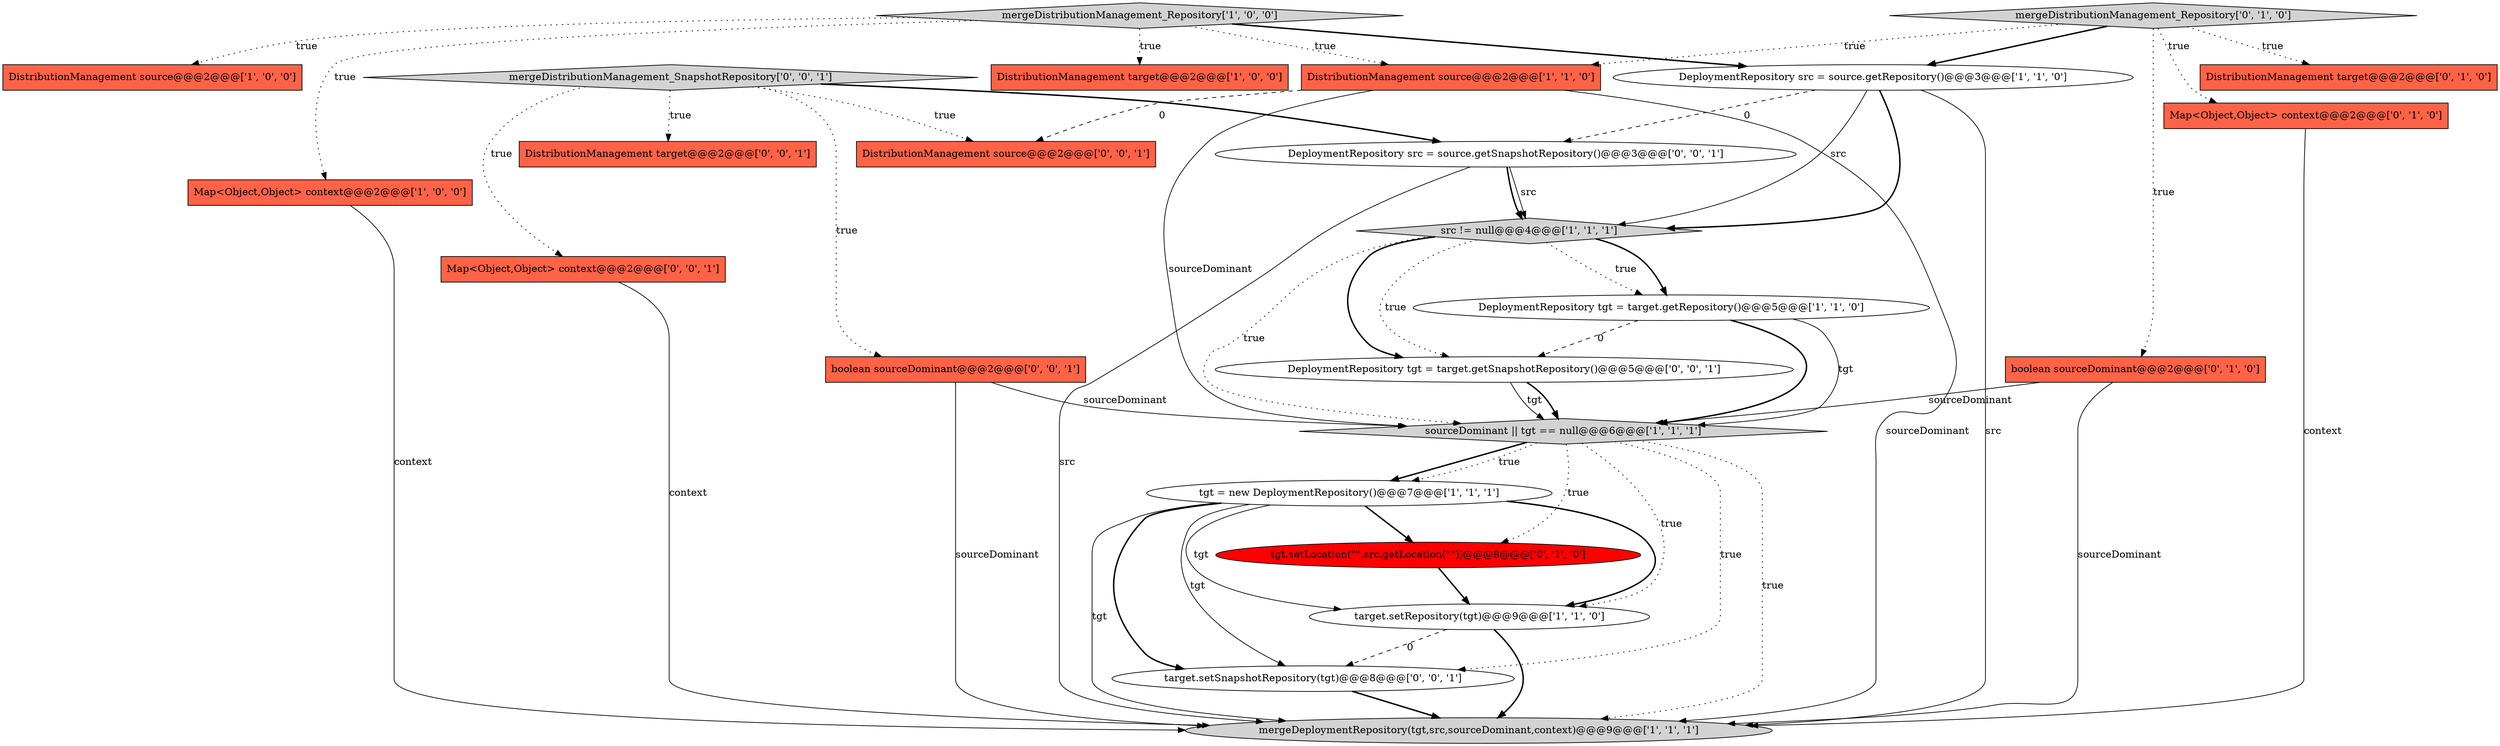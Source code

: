 digraph {
5 [style = filled, label = "DistributionManagement source@@@2@@@['1', '0', '0']", fillcolor = tomato, shape = box image = "AAA0AAABBB1BBB"];
7 [style = filled, label = "mergeDistributionManagement_Repository['1', '0', '0']", fillcolor = lightgray, shape = diamond image = "AAA0AAABBB1BBB"];
21 [style = filled, label = "boolean sourceDominant@@@2@@@['0', '0', '1']", fillcolor = tomato, shape = box image = "AAA0AAABBB3BBB"];
11 [style = filled, label = "target.setRepository(tgt)@@@9@@@['1', '1', '0']", fillcolor = white, shape = ellipse image = "AAA0AAABBB1BBB"];
13 [style = filled, label = "Map<Object,Object> context@@@2@@@['0', '1', '0']", fillcolor = tomato, shape = box image = "AAA0AAABBB2BBB"];
20 [style = filled, label = "DeploymentRepository src = source.getSnapshotRepository()@@@3@@@['0', '0', '1']", fillcolor = white, shape = ellipse image = "AAA0AAABBB3BBB"];
22 [style = filled, label = "mergeDistributionManagement_SnapshotRepository['0', '0', '1']", fillcolor = lightgray, shape = diamond image = "AAA0AAABBB3BBB"];
23 [style = filled, label = "DeploymentRepository tgt = target.getSnapshotRepository()@@@5@@@['0', '0', '1']", fillcolor = white, shape = ellipse image = "AAA0AAABBB3BBB"];
6 [style = filled, label = "sourceDominant || tgt == null@@@6@@@['1', '1', '1']", fillcolor = lightgray, shape = diamond image = "AAA0AAABBB1BBB"];
12 [style = filled, label = "DistributionManagement target@@@2@@@['0', '1', '0']", fillcolor = tomato, shape = box image = "AAA0AAABBB2BBB"];
0 [style = filled, label = "src != null@@@4@@@['1', '1', '1']", fillcolor = lightgray, shape = diamond image = "AAA0AAABBB1BBB"];
17 [style = filled, label = "target.setSnapshotRepository(tgt)@@@8@@@['0', '0', '1']", fillcolor = white, shape = ellipse image = "AAA0AAABBB3BBB"];
18 [style = filled, label = "DistributionManagement target@@@2@@@['0', '0', '1']", fillcolor = tomato, shape = box image = "AAA0AAABBB3BBB"];
3 [style = filled, label = "DeploymentRepository src = source.getRepository()@@@3@@@['1', '1', '0']", fillcolor = white, shape = ellipse image = "AAA0AAABBB1BBB"];
9 [style = filled, label = "DistributionManagement source@@@2@@@['1', '1', '0']", fillcolor = tomato, shape = box image = "AAA0AAABBB1BBB"];
2 [style = filled, label = "tgt = new DeploymentRepository()@@@7@@@['1', '1', '1']", fillcolor = white, shape = ellipse image = "AAA0AAABBB1BBB"];
14 [style = filled, label = "boolean sourceDominant@@@2@@@['0', '1', '0']", fillcolor = tomato, shape = box image = "AAA0AAABBB2BBB"];
15 [style = filled, label = "tgt.setLocation(\"\",src.getLocation(\"\"))@@@8@@@['0', '1', '0']", fillcolor = red, shape = ellipse image = "AAA1AAABBB2BBB"];
16 [style = filled, label = "mergeDistributionManagement_Repository['0', '1', '0']", fillcolor = lightgray, shape = diamond image = "AAA0AAABBB2BBB"];
24 [style = filled, label = "DistributionManagement source@@@2@@@['0', '0', '1']", fillcolor = tomato, shape = box image = "AAA0AAABBB3BBB"];
1 [style = filled, label = "mergeDeploymentRepository(tgt,src,sourceDominant,context)@@@9@@@['1', '1', '1']", fillcolor = lightgray, shape = ellipse image = "AAA0AAABBB1BBB"];
19 [style = filled, label = "Map<Object,Object> context@@@2@@@['0', '0', '1']", fillcolor = tomato, shape = box image = "AAA0AAABBB3BBB"];
4 [style = filled, label = "Map<Object,Object> context@@@2@@@['1', '0', '0']", fillcolor = tomato, shape = box image = "AAA0AAABBB1BBB"];
10 [style = filled, label = "DeploymentRepository tgt = target.getRepository()@@@5@@@['1', '1', '0']", fillcolor = white, shape = ellipse image = "AAA0AAABBB1BBB"];
8 [style = filled, label = "DistributionManagement target@@@2@@@['1', '0', '0']", fillcolor = tomato, shape = box image = "AAA0AAABBB1BBB"];
13->1 [style = solid, label="context"];
2->17 [style = bold, label=""];
16->3 [style = bold, label=""];
22->21 [style = dotted, label="true"];
16->9 [style = dotted, label="true"];
16->12 [style = dotted, label="true"];
22->19 [style = dotted, label="true"];
22->18 [style = dotted, label="true"];
17->1 [style = bold, label=""];
16->13 [style = dotted, label="true"];
19->1 [style = solid, label="context"];
0->10 [style = dotted, label="true"];
11->1 [style = bold, label=""];
9->24 [style = dashed, label="0"];
20->0 [style = bold, label=""];
6->1 [style = dotted, label="true"];
2->1 [style = solid, label="tgt"];
11->17 [style = dashed, label="0"];
10->6 [style = solid, label="tgt"];
7->9 [style = dotted, label="true"];
22->24 [style = dotted, label="true"];
0->6 [style = dotted, label="true"];
3->1 [style = solid, label="src"];
10->6 [style = bold, label=""];
6->17 [style = dotted, label="true"];
7->3 [style = bold, label=""];
3->0 [style = bold, label=""];
23->6 [style = solid, label="tgt"];
4->1 [style = solid, label="context"];
6->2 [style = bold, label=""];
7->5 [style = dotted, label="true"];
14->1 [style = solid, label="sourceDominant"];
0->10 [style = bold, label=""];
6->2 [style = dotted, label="true"];
14->6 [style = solid, label="sourceDominant"];
0->23 [style = bold, label=""];
15->11 [style = bold, label=""];
20->1 [style = solid, label="src"];
22->20 [style = bold, label=""];
2->17 [style = solid, label="tgt"];
23->6 [style = bold, label=""];
3->20 [style = dashed, label="0"];
2->15 [style = bold, label=""];
7->4 [style = dotted, label="true"];
9->6 [style = solid, label="sourceDominant"];
16->14 [style = dotted, label="true"];
21->6 [style = solid, label="sourceDominant"];
9->1 [style = solid, label="sourceDominant"];
0->23 [style = dotted, label="true"];
21->1 [style = solid, label="sourceDominant"];
6->11 [style = dotted, label="true"];
20->0 [style = solid, label="src"];
7->8 [style = dotted, label="true"];
2->11 [style = bold, label=""];
10->23 [style = dashed, label="0"];
3->0 [style = solid, label="src"];
2->11 [style = solid, label="tgt"];
6->15 [style = dotted, label="true"];
}
